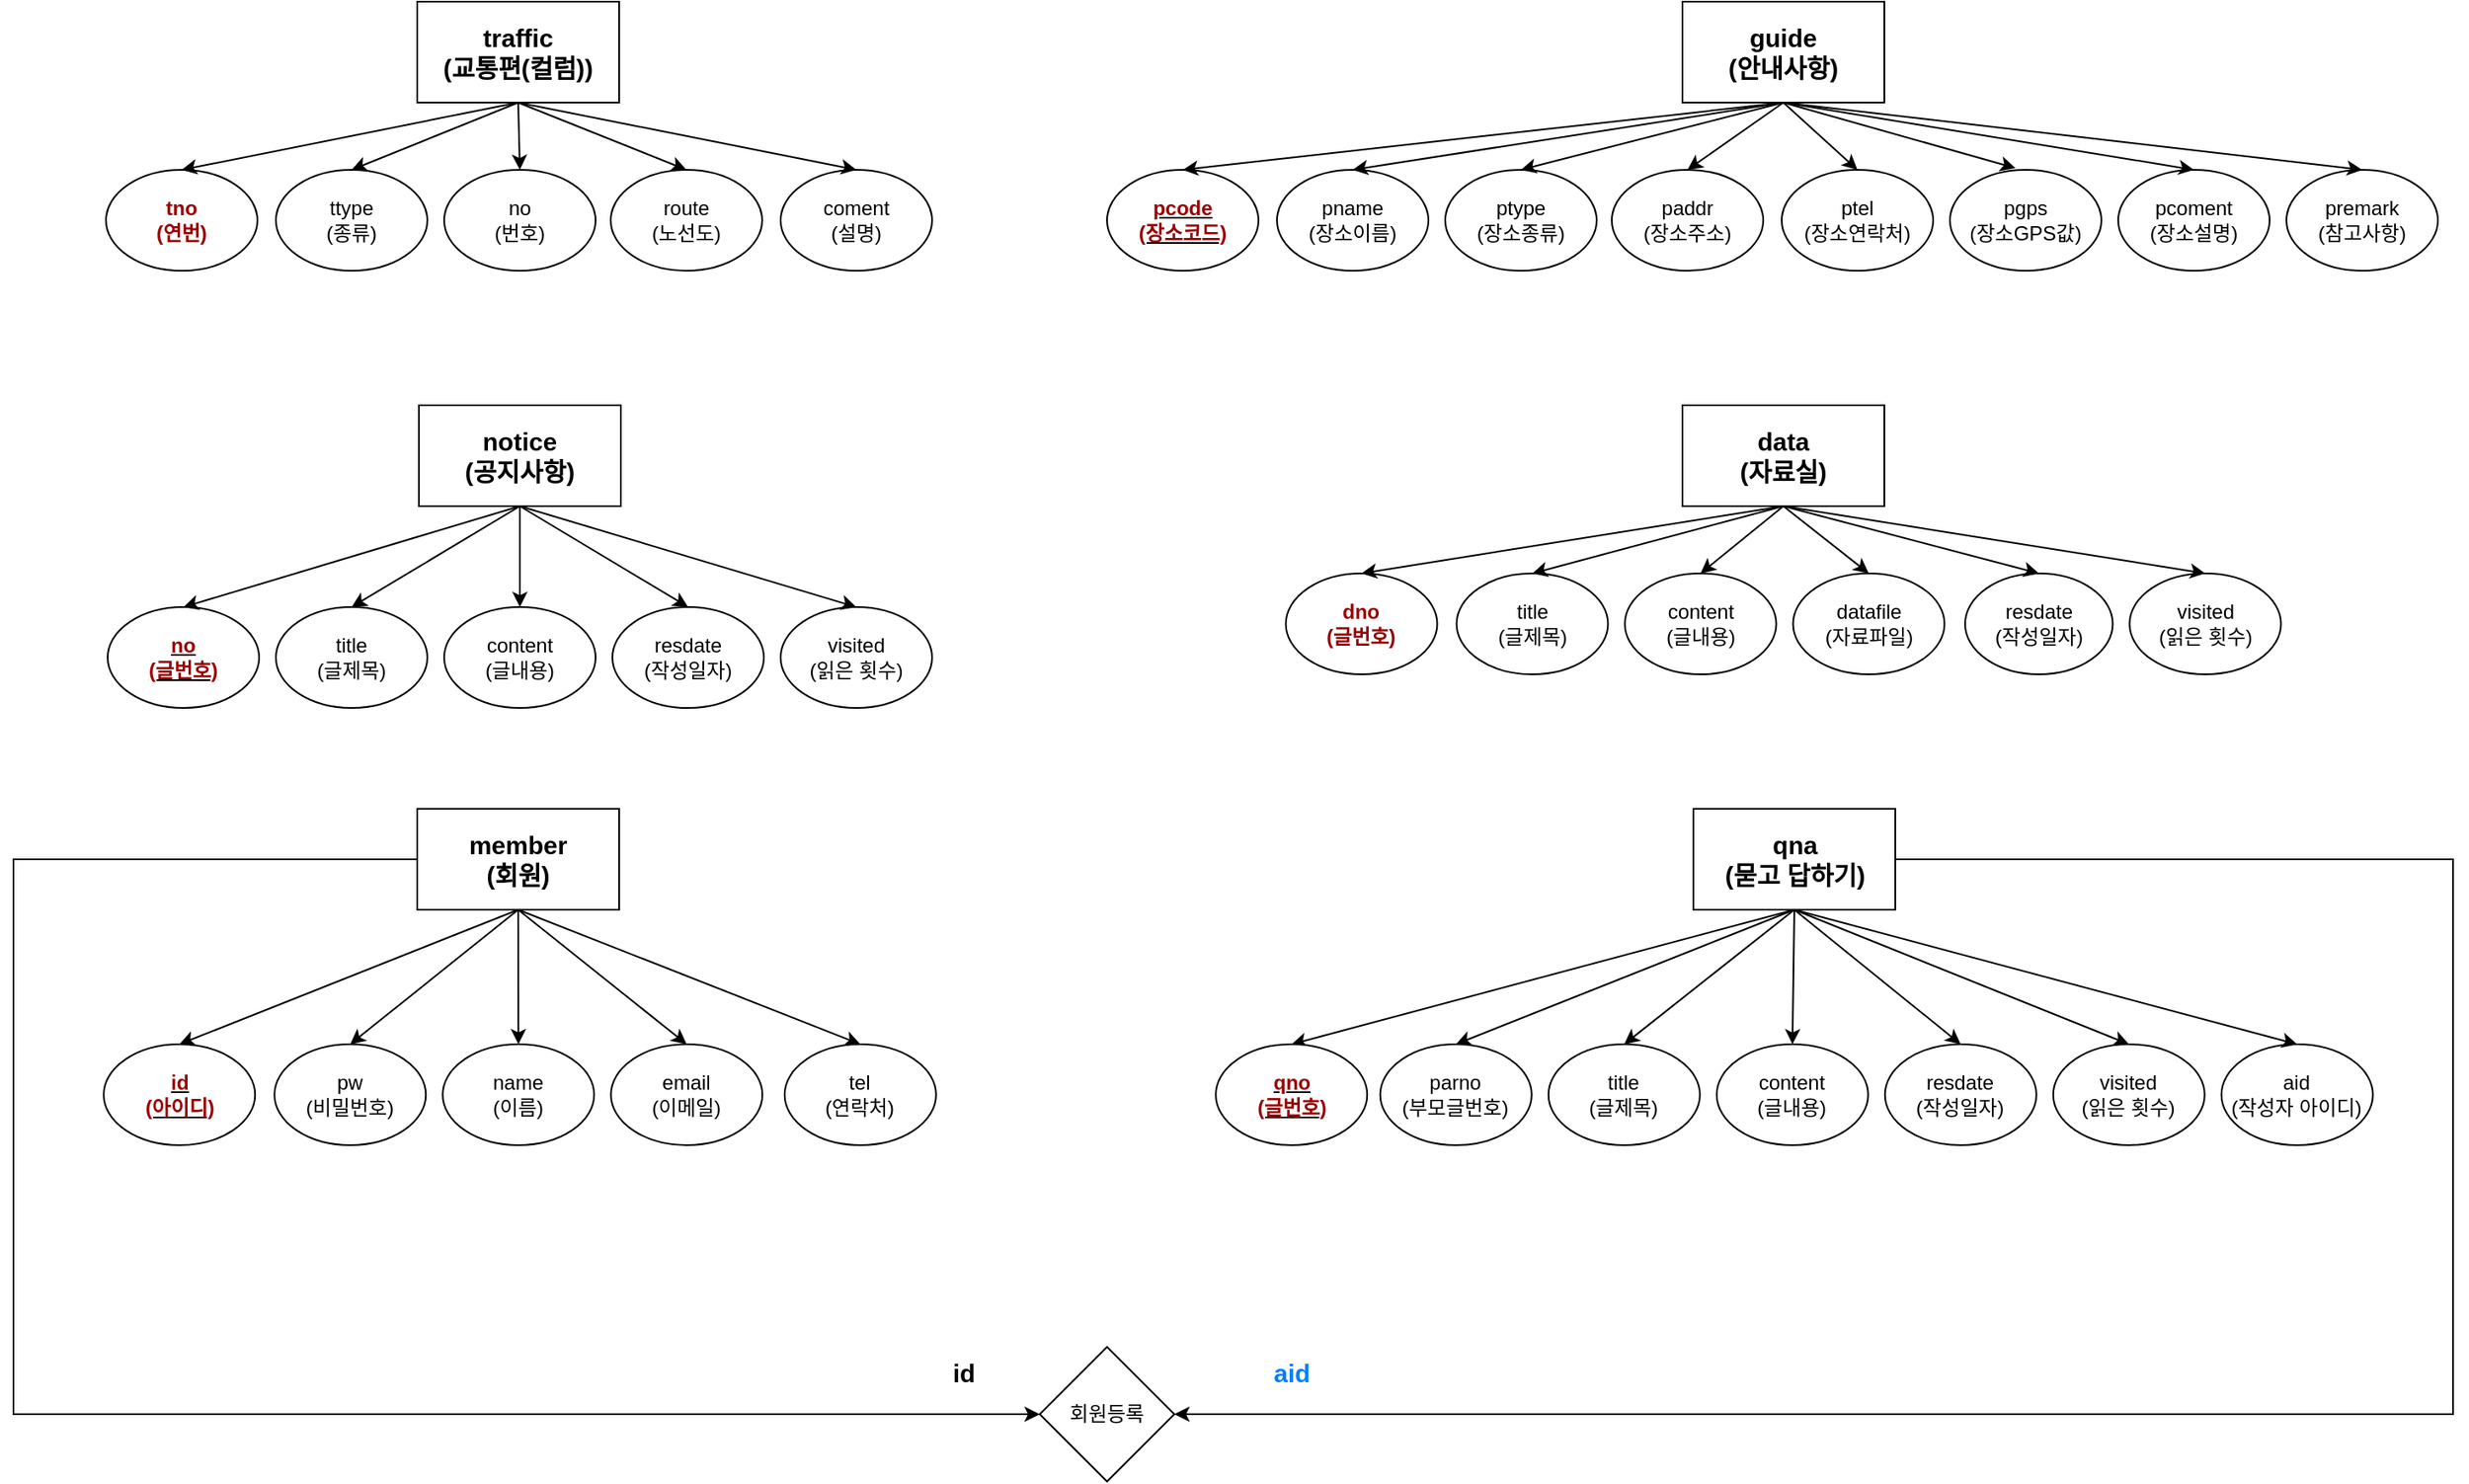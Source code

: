 <mxfile version="24.2.1" type="device">
  <diagram name="페이지-1" id="J0A4-Njpj5DX3goVxqyJ">
    <mxGraphModel dx="1969" dy="878" grid="1" gridSize="10" guides="1" tooltips="1" connect="1" arrows="1" fold="1" page="1" pageScale="1" pageWidth="827" pageHeight="1169" math="0" shadow="0">
      <root>
        <mxCell id="0" />
        <mxCell id="1" parent="0" />
        <mxCell id="wkOXgWB1VR7chD2TaQbj-1" value="&lt;b&gt;&lt;font style=&quot;font-size: 15px;&quot;&gt;traffic&lt;/font&gt;&lt;/b&gt;&lt;div&gt;&lt;b&gt;&lt;font style=&quot;font-size: 15px;&quot;&gt;(교통편(컬럼))&lt;/font&gt;&lt;/b&gt;&lt;/div&gt;" style="rounded=0;whiteSpace=wrap;html=1;" parent="1" vertex="1">
          <mxGeometry x="360" y="40" width="120" height="60" as="geometry" />
        </mxCell>
        <mxCell id="wkOXgWB1VR7chD2TaQbj-2" value="ttype&lt;div&gt;(종류)&lt;/div&gt;" style="ellipse;whiteSpace=wrap;html=1;" parent="1" vertex="1">
          <mxGeometry x="276" y="140" width="90" height="60" as="geometry" />
        </mxCell>
        <mxCell id="wkOXgWB1VR7chD2TaQbj-3" value="no&lt;div&gt;(번호)&lt;/div&gt;" style="ellipse;whiteSpace=wrap;html=1;" parent="1" vertex="1">
          <mxGeometry x="376" y="140" width="90" height="60" as="geometry" />
        </mxCell>
        <mxCell id="wkOXgWB1VR7chD2TaQbj-4" value="route&lt;div&gt;(노선도)&lt;/div&gt;" style="ellipse;whiteSpace=wrap;html=1;" parent="1" vertex="1">
          <mxGeometry x="475" y="140" width="90" height="60" as="geometry" />
        </mxCell>
        <mxCell id="wkOXgWB1VR7chD2TaQbj-5" value="coment&lt;div&gt;(설명)&lt;/div&gt;" style="ellipse;whiteSpace=wrap;html=1;" parent="1" vertex="1">
          <mxGeometry x="576" y="140" width="90" height="60" as="geometry" />
        </mxCell>
        <mxCell id="wkOXgWB1VR7chD2TaQbj-6" value="" style="endArrow=classic;html=1;rounded=0;exitX=0.5;exitY=1;exitDx=0;exitDy=0;entryX=0.5;entryY=0;entryDx=0;entryDy=0;" parent="1" source="wkOXgWB1VR7chD2TaQbj-1" target="wkOXgWB1VR7chD2TaQbj-2" edge="1">
          <mxGeometry width="50" height="50" relative="1" as="geometry">
            <mxPoint x="244" y="120" as="sourcePoint" />
            <mxPoint x="294" y="70" as="targetPoint" />
          </mxGeometry>
        </mxCell>
        <mxCell id="wkOXgWB1VR7chD2TaQbj-7" value="" style="endArrow=classic;html=1;rounded=0;exitX=0.5;exitY=1;exitDx=0;exitDy=0;entryX=0.5;entryY=0;entryDx=0;entryDy=0;" parent="1" source="wkOXgWB1VR7chD2TaQbj-1" target="wkOXgWB1VR7chD2TaQbj-3" edge="1">
          <mxGeometry width="50" height="50" relative="1" as="geometry">
            <mxPoint x="609" y="80" as="sourcePoint" />
            <mxPoint x="424" y="150" as="targetPoint" />
          </mxGeometry>
        </mxCell>
        <mxCell id="wkOXgWB1VR7chD2TaQbj-8" value="" style="endArrow=classic;html=1;rounded=0;exitX=0.5;exitY=1;exitDx=0;exitDy=0;entryX=0.5;entryY=0;entryDx=0;entryDy=0;" parent="1" source="wkOXgWB1VR7chD2TaQbj-1" target="wkOXgWB1VR7chD2TaQbj-4" edge="1">
          <mxGeometry width="50" height="50" relative="1" as="geometry">
            <mxPoint x="679" y="70" as="sourcePoint" />
            <mxPoint x="494" y="140" as="targetPoint" />
          </mxGeometry>
        </mxCell>
        <mxCell id="wkOXgWB1VR7chD2TaQbj-9" value="" style="endArrow=classic;html=1;rounded=0;exitX=0.5;exitY=1;exitDx=0;exitDy=0;entryX=0.5;entryY=0;entryDx=0;entryDy=0;" parent="1" source="wkOXgWB1VR7chD2TaQbj-1" target="wkOXgWB1VR7chD2TaQbj-5" edge="1">
          <mxGeometry width="50" height="50" relative="1" as="geometry">
            <mxPoint x="729" y="70" as="sourcePoint" />
            <mxPoint x="544" y="140" as="targetPoint" />
          </mxGeometry>
        </mxCell>
        <mxCell id="wkOXgWB1VR7chD2TaQbj-10" value="&lt;span style=&quot;font-size: 15px;&quot;&gt;&lt;b&gt;guide&lt;/b&gt;&lt;/span&gt;&lt;div&gt;&lt;span style=&quot;font-size: 15px;&quot;&gt;&lt;b&gt;(안내사항)&lt;/b&gt;&lt;/span&gt;&lt;/div&gt;" style="rounded=0;whiteSpace=wrap;html=1;" parent="1" vertex="1">
          <mxGeometry x="1112" y="40" width="120" height="60" as="geometry" />
        </mxCell>
        <mxCell id="wkOXgWB1VR7chD2TaQbj-11" value="&lt;b&gt;&lt;u&gt;&lt;font color=&quot;#990000&quot;&gt;no&lt;/font&gt;&lt;/u&gt;&lt;/b&gt;&lt;div&gt;&lt;b&gt;&lt;u&gt;&lt;font color=&quot;#990000&quot;&gt;(글번호)&lt;/font&gt;&lt;/u&gt;&lt;/b&gt;&lt;/div&gt;" style="ellipse;whiteSpace=wrap;html=1;" parent="1" vertex="1">
          <mxGeometry x="176" y="400" width="90" height="60" as="geometry" />
        </mxCell>
        <mxCell id="wkOXgWB1VR7chD2TaQbj-12" value="pname&lt;div&gt;(장소이름)&lt;/div&gt;" style="ellipse;whiteSpace=wrap;html=1;" parent="1" vertex="1">
          <mxGeometry x="871" y="140" width="90" height="60" as="geometry" />
        </mxCell>
        <mxCell id="wkOXgWB1VR7chD2TaQbj-13" value="ptype&lt;div&gt;(장소종류)&lt;/div&gt;" style="ellipse;whiteSpace=wrap;html=1;" parent="1" vertex="1">
          <mxGeometry x="971" y="140" width="90" height="60" as="geometry" />
        </mxCell>
        <mxCell id="wkOXgWB1VR7chD2TaQbj-14" value="paddr&lt;div&gt;(장소주소)&lt;/div&gt;" style="ellipse;whiteSpace=wrap;html=1;" parent="1" vertex="1">
          <mxGeometry x="1070" y="140" width="90" height="60" as="geometry" />
        </mxCell>
        <mxCell id="wkOXgWB1VR7chD2TaQbj-15" value="ptel&lt;div&gt;(장소연락처)&lt;/div&gt;" style="ellipse;whiteSpace=wrap;html=1;" parent="1" vertex="1">
          <mxGeometry x="1171" y="140" width="90" height="60" as="geometry" />
        </mxCell>
        <mxCell id="wkOXgWB1VR7chD2TaQbj-16" value="pgps&lt;div&gt;(장소GPS값)&lt;/div&gt;" style="ellipse;whiteSpace=wrap;html=1;" parent="1" vertex="1">
          <mxGeometry x="1271" y="140" width="90" height="60" as="geometry" />
        </mxCell>
        <mxCell id="wkOXgWB1VR7chD2TaQbj-17" value="pcoment&lt;div&gt;(장소설명)&lt;/div&gt;" style="ellipse;whiteSpace=wrap;html=1;" parent="1" vertex="1">
          <mxGeometry x="1371" y="140" width="90" height="60" as="geometry" />
        </mxCell>
        <mxCell id="wkOXgWB1VR7chD2TaQbj-18" value="premark&lt;div&gt;(참고사항)&lt;/div&gt;" style="ellipse;whiteSpace=wrap;html=1;" parent="1" vertex="1">
          <mxGeometry x="1471" y="140" width="90" height="60" as="geometry" />
        </mxCell>
        <mxCell id="wkOXgWB1VR7chD2TaQbj-20" value="" style="endArrow=classic;html=1;rounded=0;exitX=0.5;exitY=1;exitDx=0;exitDy=0;entryX=0.5;entryY=0;entryDx=0;entryDy=0;" parent="1" source="wkOXgWB1VR7chD2TaQbj-10" target="wkOXgWB1VR7chD2TaQbj-12" edge="1">
          <mxGeometry width="50" height="50" relative="1" as="geometry">
            <mxPoint x="822" y="280" as="sourcePoint" />
            <mxPoint x="872" y="230" as="targetPoint" />
          </mxGeometry>
        </mxCell>
        <mxCell id="wkOXgWB1VR7chD2TaQbj-21" value="" style="endArrow=classic;html=1;rounded=0;exitX=0.5;exitY=1;exitDx=0;exitDy=0;entryX=0.5;entryY=0;entryDx=0;entryDy=0;" parent="1" source="wkOXgWB1VR7chD2TaQbj-10" target="wkOXgWB1VR7chD2TaQbj-13" edge="1">
          <mxGeometry width="50" height="50" relative="1" as="geometry">
            <mxPoint x="1002" y="290" as="sourcePoint" />
            <mxPoint x="1052" y="240" as="targetPoint" />
          </mxGeometry>
        </mxCell>
        <mxCell id="wkOXgWB1VR7chD2TaQbj-22" value="" style="endArrow=classic;html=1;rounded=0;exitX=0.5;exitY=1;exitDx=0;exitDy=0;entryX=0.5;entryY=0;entryDx=0;entryDy=0;" parent="1" source="wkOXgWB1VR7chD2TaQbj-10" target="wkOXgWB1VR7chD2TaQbj-14" edge="1">
          <mxGeometry width="50" height="50" relative="1" as="geometry">
            <mxPoint x="992" y="300" as="sourcePoint" />
            <mxPoint x="1042" y="250" as="targetPoint" />
          </mxGeometry>
        </mxCell>
        <mxCell id="wkOXgWB1VR7chD2TaQbj-23" value="" style="endArrow=classic;html=1;rounded=0;exitX=0.5;exitY=1;exitDx=0;exitDy=0;entryX=0.5;entryY=0;entryDx=0;entryDy=0;" parent="1" source="wkOXgWB1VR7chD2TaQbj-10" target="wkOXgWB1VR7chD2TaQbj-15" edge="1">
          <mxGeometry width="50" height="50" relative="1" as="geometry">
            <mxPoint x="1142" y="330" as="sourcePoint" />
            <mxPoint x="1192" y="280" as="targetPoint" />
          </mxGeometry>
        </mxCell>
        <mxCell id="wkOXgWB1VR7chD2TaQbj-24" value="" style="endArrow=classic;html=1;rounded=0;exitX=0.5;exitY=1;exitDx=0;exitDy=0;entryX=0.433;entryY=-0.017;entryDx=0;entryDy=0;entryPerimeter=0;" parent="1" source="wkOXgWB1VR7chD2TaQbj-10" target="wkOXgWB1VR7chD2TaQbj-16" edge="1">
          <mxGeometry width="50" height="50" relative="1" as="geometry">
            <mxPoint x="1112" y="300" as="sourcePoint" />
            <mxPoint x="1162" y="250" as="targetPoint" />
          </mxGeometry>
        </mxCell>
        <mxCell id="wkOXgWB1VR7chD2TaQbj-25" value="" style="endArrow=classic;html=1;rounded=0;exitX=0.5;exitY=1;exitDx=0;exitDy=0;entryX=0.5;entryY=0;entryDx=0;entryDy=0;" parent="1" source="wkOXgWB1VR7chD2TaQbj-10" target="wkOXgWB1VR7chD2TaQbj-17" edge="1">
          <mxGeometry width="50" height="50" relative="1" as="geometry">
            <mxPoint x="1182" y="290" as="sourcePoint" />
            <mxPoint x="1232" y="240" as="targetPoint" />
          </mxGeometry>
        </mxCell>
        <mxCell id="wkOXgWB1VR7chD2TaQbj-26" value="" style="endArrow=classic;html=1;rounded=0;exitX=0.5;exitY=1;exitDx=0;exitDy=0;entryX=0.5;entryY=0;entryDx=0;entryDy=0;" parent="1" source="wkOXgWB1VR7chD2TaQbj-10" target="wkOXgWB1VR7chD2TaQbj-18" edge="1">
          <mxGeometry width="50" height="50" relative="1" as="geometry">
            <mxPoint x="1122" y="330" as="sourcePoint" />
            <mxPoint x="1172" y="280" as="targetPoint" />
          </mxGeometry>
        </mxCell>
        <mxCell id="wkOXgWB1VR7chD2TaQbj-27" value="&lt;span style=&quot;font-size: 15px;&quot;&gt;&lt;b&gt;notice&lt;/b&gt;&lt;/span&gt;&lt;div&gt;&lt;span style=&quot;font-size: 15px;&quot;&gt;&lt;b&gt;(공지사항)&lt;/b&gt;&lt;/span&gt;&lt;/div&gt;" style="rounded=0;whiteSpace=wrap;html=1;" parent="1" vertex="1">
          <mxGeometry x="361" y="280" width="120" height="60" as="geometry" />
        </mxCell>
        <mxCell id="wkOXgWB1VR7chD2TaQbj-30" value="title&lt;div&gt;(글제목)&lt;/div&gt;" style="ellipse;whiteSpace=wrap;html=1;" parent="1" vertex="1">
          <mxGeometry x="276" y="400" width="90" height="60" as="geometry" />
        </mxCell>
        <mxCell id="wkOXgWB1VR7chD2TaQbj-31" value="&lt;div&gt;content&lt;/div&gt;&lt;div&gt;(글내용)&lt;/div&gt;" style="ellipse;whiteSpace=wrap;html=1;" parent="1" vertex="1">
          <mxGeometry x="376" y="400" width="90" height="60" as="geometry" />
        </mxCell>
        <mxCell id="wkOXgWB1VR7chD2TaQbj-32" value="resdate&lt;div&gt;(작성일자)&lt;/div&gt;" style="ellipse;whiteSpace=wrap;html=1;" parent="1" vertex="1">
          <mxGeometry x="476" y="400" width="90" height="60" as="geometry" />
        </mxCell>
        <mxCell id="wkOXgWB1VR7chD2TaQbj-33" value="visited&lt;div&gt;(읽은 횟수)&lt;/div&gt;" style="ellipse;whiteSpace=wrap;html=1;" parent="1" vertex="1">
          <mxGeometry x="576" y="400" width="90" height="60" as="geometry" />
        </mxCell>
        <mxCell id="FDxoLe6O9AtDXGX3MepI-33" style="edgeStyle=orthogonalEdgeStyle;rounded=0;orthogonalLoop=1;jettySize=auto;html=1;exitX=1;exitY=0.5;exitDx=0;exitDy=0;entryX=1;entryY=0.5;entryDx=0;entryDy=0;" edge="1" parent="1" source="wkOXgWB1VR7chD2TaQbj-34" target="FDxoLe6O9AtDXGX3MepI-36">
          <mxGeometry relative="1" as="geometry">
            <mxPoint x="834.62" y="880" as="targetPoint" />
            <Array as="points">
              <mxPoint x="1570" y="550" />
              <mxPoint x="1570" y="880" />
            </Array>
          </mxGeometry>
        </mxCell>
        <mxCell id="wkOXgWB1VR7chD2TaQbj-34" value="&lt;span style=&quot;font-size: 15px;&quot;&gt;&lt;b&gt;qna&lt;/b&gt;&lt;/span&gt;&lt;div&gt;&lt;span style=&quot;font-size: 15px;&quot;&gt;&lt;b&gt;(묻고 답하기)&lt;/b&gt;&lt;/span&gt;&lt;/div&gt;" style="rounded=0;whiteSpace=wrap;html=1;" parent="1" vertex="1">
          <mxGeometry x="1118.5" y="520" width="120" height="60" as="geometry" />
        </mxCell>
        <mxCell id="wkOXgWB1VR7chD2TaQbj-36" value="title&lt;div&gt;(글제목)&lt;/div&gt;" style="ellipse;whiteSpace=wrap;html=1;" parent="1" vertex="1">
          <mxGeometry x="1032.37" y="660" width="90" height="60" as="geometry" />
        </mxCell>
        <mxCell id="wkOXgWB1VR7chD2TaQbj-37" value="" style="endArrow=classic;html=1;rounded=0;exitX=0.5;exitY=1;exitDx=0;exitDy=0;entryX=0.5;entryY=0;entryDx=0;entryDy=0;" parent="1" source="wkOXgWB1VR7chD2TaQbj-27" target="wkOXgWB1VR7chD2TaQbj-11" edge="1">
          <mxGeometry width="50" height="50" relative="1" as="geometry">
            <mxPoint x="31" y="550" as="sourcePoint" />
            <mxPoint x="81" y="500" as="targetPoint" />
          </mxGeometry>
        </mxCell>
        <mxCell id="wkOXgWB1VR7chD2TaQbj-38" value="" style="endArrow=classic;html=1;rounded=0;exitX=0.5;exitY=1;exitDx=0;exitDy=0;entryX=0.5;entryY=0;entryDx=0;entryDy=0;" parent="1" source="wkOXgWB1VR7chD2TaQbj-27" target="wkOXgWB1VR7chD2TaQbj-30" edge="1">
          <mxGeometry width="50" height="50" relative="1" as="geometry">
            <mxPoint x="151" y="630" as="sourcePoint" />
            <mxPoint x="201" y="580" as="targetPoint" />
          </mxGeometry>
        </mxCell>
        <mxCell id="wkOXgWB1VR7chD2TaQbj-39" value="" style="endArrow=classic;html=1;rounded=0;exitX=0.5;exitY=1;exitDx=0;exitDy=0;entryX=0.5;entryY=0;entryDx=0;entryDy=0;" parent="1" source="wkOXgWB1VR7chD2TaQbj-27" target="wkOXgWB1VR7chD2TaQbj-31" edge="1">
          <mxGeometry width="50" height="50" relative="1" as="geometry">
            <mxPoint x="131" y="620" as="sourcePoint" />
            <mxPoint x="181" y="570" as="targetPoint" />
          </mxGeometry>
        </mxCell>
        <mxCell id="wkOXgWB1VR7chD2TaQbj-40" value="" style="endArrow=classic;html=1;rounded=0;exitX=0.5;exitY=1;exitDx=0;exitDy=0;entryX=0.5;entryY=0;entryDx=0;entryDy=0;" parent="1" source="wkOXgWB1VR7chD2TaQbj-27" target="wkOXgWB1VR7chD2TaQbj-32" edge="1">
          <mxGeometry width="50" height="50" relative="1" as="geometry">
            <mxPoint x="241" y="580" as="sourcePoint" />
            <mxPoint x="291" y="530" as="targetPoint" />
          </mxGeometry>
        </mxCell>
        <mxCell id="wkOXgWB1VR7chD2TaQbj-41" value="" style="endArrow=classic;html=1;rounded=0;exitX=0.5;exitY=1;exitDx=0;exitDy=0;entryX=0.5;entryY=0;entryDx=0;entryDy=0;" parent="1" source="wkOXgWB1VR7chD2TaQbj-27" target="wkOXgWB1VR7chD2TaQbj-33" edge="1">
          <mxGeometry width="50" height="50" relative="1" as="geometry">
            <mxPoint x="141" y="580" as="sourcePoint" />
            <mxPoint x="191" y="530" as="targetPoint" />
          </mxGeometry>
        </mxCell>
        <mxCell id="wkOXgWB1VR7chD2TaQbj-45" value="parno&lt;div&gt;(부모글번호)&lt;/div&gt;" style="ellipse;whiteSpace=wrap;html=1;" parent="1" vertex="1">
          <mxGeometry x="932.37" y="660" width="90" height="60" as="geometry" />
        </mxCell>
        <mxCell id="wkOXgWB1VR7chD2TaQbj-46" value="&lt;div&gt;content&lt;/div&gt;&lt;div&gt;(글내용)&lt;/div&gt;" style="ellipse;whiteSpace=wrap;html=1;" parent="1" vertex="1">
          <mxGeometry x="1132.37" y="660" width="90" height="60" as="geometry" />
        </mxCell>
        <mxCell id="wkOXgWB1VR7chD2TaQbj-47" value="resdate&lt;div&gt;(작성일자)&lt;/div&gt;" style="ellipse;whiteSpace=wrap;html=1;" parent="1" vertex="1">
          <mxGeometry x="1232.37" y="660" width="90" height="60" as="geometry" />
        </mxCell>
        <mxCell id="wkOXgWB1VR7chD2TaQbj-48" value="visited&lt;div&gt;(읽은 횟수)&lt;/div&gt;" style="ellipse;whiteSpace=wrap;html=1;" parent="1" vertex="1">
          <mxGeometry x="1332.37" y="660" width="90" height="60" as="geometry" />
        </mxCell>
        <mxCell id="wkOXgWB1VR7chD2TaQbj-49" value="aid&lt;div&gt;(작성자 아이디)&lt;/div&gt;" style="ellipse;whiteSpace=wrap;html=1;" parent="1" vertex="1">
          <mxGeometry x="1432.37" y="660" width="90" height="60" as="geometry" />
        </mxCell>
        <mxCell id="wkOXgWB1VR7chD2TaQbj-51" value="" style="endArrow=classic;html=1;rounded=0;exitX=0.5;exitY=1;exitDx=0;exitDy=0;entryX=0.5;entryY=0;entryDx=0;entryDy=0;" parent="1" source="wkOXgWB1VR7chD2TaQbj-34" edge="1" target="GffUxIXmwD5VXiTMbOiv-12">
          <mxGeometry width="50" height="50" relative="1" as="geometry">
            <mxPoint x="1148.5" y="630" as="sourcePoint" />
            <mxPoint x="921" y="660" as="targetPoint" />
          </mxGeometry>
        </mxCell>
        <mxCell id="wkOXgWB1VR7chD2TaQbj-52" value="" style="endArrow=classic;html=1;rounded=0;exitX=0.5;exitY=1;exitDx=0;exitDy=0;entryX=0.5;entryY=0;entryDx=0;entryDy=0;" parent="1" source="wkOXgWB1VR7chD2TaQbj-34" target="wkOXgWB1VR7chD2TaQbj-45" edge="1">
          <mxGeometry width="50" height="50" relative="1" as="geometry">
            <mxPoint x="1217.5" y="580" as="sourcePoint" />
            <mxPoint x="966.5" y="660" as="targetPoint" />
          </mxGeometry>
        </mxCell>
        <mxCell id="wkOXgWB1VR7chD2TaQbj-53" value="" style="endArrow=classic;html=1;rounded=0;exitX=0.5;exitY=1;exitDx=0;exitDy=0;entryX=0.5;entryY=0;entryDx=0;entryDy=0;" parent="1" source="wkOXgWB1VR7chD2TaQbj-34" target="wkOXgWB1VR7chD2TaQbj-46" edge="1">
          <mxGeometry width="50" height="50" relative="1" as="geometry">
            <mxPoint x="1248" y="580" as="sourcePoint" />
            <mxPoint x="997" y="660" as="targetPoint" />
          </mxGeometry>
        </mxCell>
        <mxCell id="wkOXgWB1VR7chD2TaQbj-54" value="" style="endArrow=classic;html=1;rounded=0;exitX=0.5;exitY=1;exitDx=0;exitDy=0;entryX=0.5;entryY=0;entryDx=0;entryDy=0;" parent="1" source="wkOXgWB1VR7chD2TaQbj-34" target="wkOXgWB1VR7chD2TaQbj-36" edge="1">
          <mxGeometry width="50" height="50" relative="1" as="geometry">
            <mxPoint x="1274.5" y="580" as="sourcePoint" />
            <mxPoint x="1023.5" y="660" as="targetPoint" />
          </mxGeometry>
        </mxCell>
        <mxCell id="wkOXgWB1VR7chD2TaQbj-55" value="" style="endArrow=classic;html=1;rounded=0;exitX=0.5;exitY=1;exitDx=0;exitDy=0;entryX=0.5;entryY=0;entryDx=0;entryDy=0;" parent="1" source="wkOXgWB1VR7chD2TaQbj-34" target="wkOXgWB1VR7chD2TaQbj-47" edge="1">
          <mxGeometry width="50" height="50" relative="1" as="geometry">
            <mxPoint x="1368.5" y="620" as="sourcePoint" />
            <mxPoint x="1418.5" y="570" as="targetPoint" />
          </mxGeometry>
        </mxCell>
        <mxCell id="wkOXgWB1VR7chD2TaQbj-56" value="" style="endArrow=classic;html=1;rounded=0;exitX=0.5;exitY=1;exitDx=0;exitDy=0;entryX=0.5;entryY=0;entryDx=0;entryDy=0;" parent="1" source="wkOXgWB1VR7chD2TaQbj-34" target="wkOXgWB1VR7chD2TaQbj-48" edge="1">
          <mxGeometry width="50" height="50" relative="1" as="geometry">
            <mxPoint x="1038.5" y="590" as="sourcePoint" />
            <mxPoint x="1088.5" y="540" as="targetPoint" />
          </mxGeometry>
        </mxCell>
        <mxCell id="wkOXgWB1VR7chD2TaQbj-57" value="" style="endArrow=classic;html=1;rounded=0;exitX=0.5;exitY=1;exitDx=0;exitDy=0;entryX=0.5;entryY=0;entryDx=0;entryDy=0;" parent="1" source="wkOXgWB1VR7chD2TaQbj-34" target="wkOXgWB1VR7chD2TaQbj-49" edge="1">
          <mxGeometry width="50" height="50" relative="1" as="geometry">
            <mxPoint x="708.5" y="620" as="sourcePoint" />
            <mxPoint x="758.5" y="570" as="targetPoint" />
          </mxGeometry>
        </mxCell>
        <mxCell id="wkOXgWB1VR7chD2TaQbj-58" value="&lt;span style=&quot;font-size: 15px;&quot;&gt;&lt;b&gt;data&lt;/b&gt;&lt;/span&gt;&lt;div&gt;&lt;span style=&quot;font-size: 15px;&quot;&gt;&lt;b&gt;(자료실)&lt;/b&gt;&lt;/span&gt;&lt;/div&gt;" style="rounded=0;whiteSpace=wrap;html=1;" parent="1" vertex="1">
          <mxGeometry x="1112" y="280" width="120" height="60" as="geometry" />
        </mxCell>
        <mxCell id="wkOXgWB1VR7chD2TaQbj-59" value="&lt;font color=&quot;#990000&quot;&gt;&lt;b&gt;dno&lt;/b&gt;&lt;/font&gt;&lt;div&gt;&lt;font color=&quot;#990000&quot;&gt;&lt;b&gt;(글번호)&lt;/b&gt;&lt;/font&gt;&lt;/div&gt;" style="ellipse;whiteSpace=wrap;html=1;" parent="1" vertex="1">
          <mxGeometry x="876.25" y="380" width="90" height="60" as="geometry" />
        </mxCell>
        <mxCell id="wkOXgWB1VR7chD2TaQbj-60" value="title&lt;div&gt;(글제목)&lt;/div&gt;" style="ellipse;whiteSpace=wrap;html=1;" parent="1" vertex="1">
          <mxGeometry x="977.75" y="380" width="90" height="60" as="geometry" />
        </mxCell>
        <mxCell id="wkOXgWB1VR7chD2TaQbj-61" value="&lt;div&gt;content&lt;/div&gt;&lt;div&gt;(글내용)&lt;/div&gt;" style="ellipse;whiteSpace=wrap;html=1;" parent="1" vertex="1">
          <mxGeometry x="1077.75" y="380" width="90" height="60" as="geometry" />
        </mxCell>
        <mxCell id="wkOXgWB1VR7chD2TaQbj-62" value="resdate&lt;div&gt;(작성일자)&lt;/div&gt;" style="ellipse;whiteSpace=wrap;html=1;" parent="1" vertex="1">
          <mxGeometry x="1280" y="380" width="87.75" height="60" as="geometry" />
        </mxCell>
        <mxCell id="wkOXgWB1VR7chD2TaQbj-63" value="visited&lt;div&gt;(읽은 횟수)&lt;/div&gt;" style="ellipse;whiteSpace=wrap;html=1;" parent="1" vertex="1">
          <mxGeometry x="1377.75" y="380" width="90" height="60" as="geometry" />
        </mxCell>
        <mxCell id="wkOXgWB1VR7chD2TaQbj-64" value="datafile&lt;div&gt;(자료파일)&lt;/div&gt;" style="ellipse;whiteSpace=wrap;html=1;" parent="1" vertex="1">
          <mxGeometry x="1177.75" y="380" width="90" height="60" as="geometry" />
        </mxCell>
        <mxCell id="wkOXgWB1VR7chD2TaQbj-65" value="" style="endArrow=classic;html=1;rounded=0;exitX=0.5;exitY=1;exitDx=0;exitDy=0;entryX=0.5;entryY=0;entryDx=0;entryDy=0;" parent="1" source="wkOXgWB1VR7chD2TaQbj-58" target="wkOXgWB1VR7chD2TaQbj-59" edge="1">
          <mxGeometry width="50" height="50" relative="1" as="geometry">
            <mxPoint x="1272" y="220" as="sourcePoint" />
            <mxPoint x="1322" y="170" as="targetPoint" />
          </mxGeometry>
        </mxCell>
        <mxCell id="wkOXgWB1VR7chD2TaQbj-66" value="" style="endArrow=classic;html=1;rounded=0;exitX=0.5;exitY=1;exitDx=0;exitDy=0;entryX=0.5;entryY=0;entryDx=0;entryDy=0;" parent="1" source="wkOXgWB1VR7chD2TaQbj-58" target="wkOXgWB1VR7chD2TaQbj-60" edge="1">
          <mxGeometry width="50" height="50" relative="1" as="geometry">
            <mxPoint x="942" y="340" as="sourcePoint" />
            <mxPoint x="992" y="290" as="targetPoint" />
          </mxGeometry>
        </mxCell>
        <mxCell id="wkOXgWB1VR7chD2TaQbj-67" value="" style="endArrow=classic;html=1;rounded=0;exitX=0.5;exitY=1;exitDx=0;exitDy=0;entryX=0.5;entryY=0;entryDx=0;entryDy=0;" parent="1" source="wkOXgWB1VR7chD2TaQbj-58" target="wkOXgWB1VR7chD2TaQbj-61" edge="1">
          <mxGeometry width="50" height="50" relative="1" as="geometry">
            <mxPoint x="822" y="270" as="sourcePoint" />
            <mxPoint x="872" y="220" as="targetPoint" />
          </mxGeometry>
        </mxCell>
        <mxCell id="wkOXgWB1VR7chD2TaQbj-68" value="" style="endArrow=classic;html=1;rounded=0;exitX=0.5;exitY=1;exitDx=0;exitDy=0;entryX=0.5;entryY=0;entryDx=0;entryDy=0;" parent="1" source="wkOXgWB1VR7chD2TaQbj-58" target="wkOXgWB1VR7chD2TaQbj-64" edge="1">
          <mxGeometry width="50" height="50" relative="1" as="geometry">
            <mxPoint x="922" y="330" as="sourcePoint" />
            <mxPoint x="972" y="280" as="targetPoint" />
          </mxGeometry>
        </mxCell>
        <mxCell id="wkOXgWB1VR7chD2TaQbj-69" value="" style="endArrow=classic;html=1;rounded=0;exitX=0.5;exitY=1;exitDx=0;exitDy=0;entryX=0.5;entryY=0;entryDx=0;entryDy=0;" parent="1" source="wkOXgWB1VR7chD2TaQbj-58" target="wkOXgWB1VR7chD2TaQbj-62" edge="1">
          <mxGeometry width="50" height="50" relative="1" as="geometry">
            <mxPoint x="1201.63" y="340" as="sourcePoint" />
            <mxPoint x="1252.63" y="380" as="targetPoint" />
          </mxGeometry>
        </mxCell>
        <mxCell id="wkOXgWB1VR7chD2TaQbj-70" value="" style="endArrow=classic;html=1;rounded=0;exitX=0.5;exitY=1;exitDx=0;exitDy=0;entryX=0.5;entryY=0;entryDx=0;entryDy=0;" parent="1" source="wkOXgWB1VR7chD2TaQbj-58" target="wkOXgWB1VR7chD2TaQbj-63" edge="1">
          <mxGeometry width="50" height="50" relative="1" as="geometry">
            <mxPoint x="1210.25" y="330" as="sourcePoint" />
            <mxPoint x="1361.25" y="370" as="targetPoint" />
          </mxGeometry>
        </mxCell>
        <mxCell id="FDxoLe6O9AtDXGX3MepI-32" style="edgeStyle=orthogonalEdgeStyle;rounded=0;orthogonalLoop=1;jettySize=auto;html=1;exitX=0;exitY=0.5;exitDx=0;exitDy=0;entryX=0;entryY=0.5;entryDx=0;entryDy=0;" edge="1" parent="1" source="GffUxIXmwD5VXiTMbOiv-1" target="FDxoLe6O9AtDXGX3MepI-36">
          <mxGeometry relative="1" as="geometry">
            <mxPoint x="714.62" y="880" as="targetPoint" />
            <Array as="points">
              <mxPoint x="120" y="550" />
              <mxPoint x="120" y="880" />
            </Array>
          </mxGeometry>
        </mxCell>
        <mxCell id="GffUxIXmwD5VXiTMbOiv-1" value="&lt;span style=&quot;font-size: 15px;&quot;&gt;&lt;b&gt;member&lt;/b&gt;&lt;/span&gt;&lt;div&gt;&lt;span style=&quot;font-size: 15px;&quot;&gt;&lt;b&gt;(회원)&lt;/b&gt;&lt;/span&gt;&lt;/div&gt;" style="rounded=0;whiteSpace=wrap;html=1;" parent="1" vertex="1">
          <mxGeometry x="360" y="520" width="120" height="60" as="geometry" />
        </mxCell>
        <mxCell id="GffUxIXmwD5VXiTMbOiv-2" value="&lt;b&gt;&lt;u&gt;&lt;font color=&quot;#990000&quot;&gt;id&lt;/font&gt;&lt;/u&gt;&lt;/b&gt;&lt;div&gt;&lt;b&gt;&lt;u&gt;&lt;font color=&quot;#990000&quot;&gt;(아이디)&lt;/font&gt;&lt;/u&gt;&lt;/b&gt;&lt;/div&gt;" style="ellipse;whiteSpace=wrap;html=1;" parent="1" vertex="1">
          <mxGeometry x="173.63" y="660" width="90" height="60" as="geometry" />
        </mxCell>
        <mxCell id="GffUxIXmwD5VXiTMbOiv-3" value="pw&lt;div&gt;(비밀번호)&lt;/div&gt;" style="ellipse;whiteSpace=wrap;html=1;" parent="1" vertex="1">
          <mxGeometry x="275.13" y="660" width="90" height="60" as="geometry" />
        </mxCell>
        <mxCell id="GffUxIXmwD5VXiTMbOiv-4" value="name&lt;div&gt;(이름)&lt;/div&gt;" style="ellipse;whiteSpace=wrap;html=1;" parent="1" vertex="1">
          <mxGeometry x="375.13" y="660" width="90" height="60" as="geometry" />
        </mxCell>
        <mxCell id="GffUxIXmwD5VXiTMbOiv-5" value="email&lt;div&gt;(이메일)&lt;/div&gt;" style="ellipse;whiteSpace=wrap;html=1;" parent="1" vertex="1">
          <mxGeometry x="475.13" y="660" width="90" height="60" as="geometry" />
        </mxCell>
        <mxCell id="GffUxIXmwD5VXiTMbOiv-7" value="" style="endArrow=classic;html=1;rounded=0;entryX=0.5;entryY=0;entryDx=0;entryDy=0;exitX=0.5;exitY=1;exitDx=0;exitDy=0;" parent="1" source="GffUxIXmwD5VXiTMbOiv-1" target="GffUxIXmwD5VXiTMbOiv-2" edge="1">
          <mxGeometry width="50" height="50" relative="1" as="geometry">
            <mxPoint x="420" y="610" as="sourcePoint" />
            <mxPoint x="174.75" y="620" as="targetPoint" />
          </mxGeometry>
        </mxCell>
        <mxCell id="GffUxIXmwD5VXiTMbOiv-8" value="" style="endArrow=classic;html=1;rounded=0;entryX=0.5;entryY=0;entryDx=0;entryDy=0;exitX=0.5;exitY=1;exitDx=0;exitDy=0;" parent="1" source="GffUxIXmwD5VXiTMbOiv-1" target="GffUxIXmwD5VXiTMbOiv-3" edge="1">
          <mxGeometry width="50" height="50" relative="1" as="geometry">
            <mxPoint x="489.38" y="580" as="sourcePoint" />
            <mxPoint x="238.38" y="640" as="targetPoint" />
          </mxGeometry>
        </mxCell>
        <mxCell id="GffUxIXmwD5VXiTMbOiv-9" value="" style="endArrow=classic;html=1;rounded=0;entryX=0.5;entryY=0;entryDx=0;entryDy=0;exitX=0.5;exitY=1;exitDx=0;exitDy=0;" parent="1" source="GffUxIXmwD5VXiTMbOiv-1" target="GffUxIXmwD5VXiTMbOiv-5" edge="1">
          <mxGeometry width="50" height="50" relative="1" as="geometry">
            <mxPoint x="520" y="580" as="sourcePoint" />
            <mxPoint x="269" y="640" as="targetPoint" />
          </mxGeometry>
        </mxCell>
        <mxCell id="GffUxIXmwD5VXiTMbOiv-10" value="" style="endArrow=classic;html=1;rounded=0;entryX=0.5;entryY=0;entryDx=0;entryDy=0;exitX=0.5;exitY=1;exitDx=0;exitDy=0;" parent="1" source="GffUxIXmwD5VXiTMbOiv-1" target="GffUxIXmwD5VXiTMbOiv-4" edge="1">
          <mxGeometry width="50" height="50" relative="1" as="geometry">
            <mxPoint x="545.5" y="580" as="sourcePoint" />
            <mxPoint x="294.5" y="640" as="targetPoint" />
          </mxGeometry>
        </mxCell>
        <mxCell id="GffUxIXmwD5VXiTMbOiv-11" value="&lt;b&gt;&lt;u&gt;&lt;font color=&quot;#990000&quot;&gt;pcode&lt;/font&gt;&lt;/u&gt;&lt;/b&gt;&lt;div&gt;&lt;b&gt;&lt;u&gt;&lt;font color=&quot;#990000&quot;&gt;(장소코드)&lt;/font&gt;&lt;/u&gt;&lt;/b&gt;&lt;/div&gt;" style="ellipse;whiteSpace=wrap;html=1;" parent="1" vertex="1">
          <mxGeometry x="770" y="140" width="90" height="60" as="geometry" />
        </mxCell>
        <mxCell id="GffUxIXmwD5VXiTMbOiv-12" value="&lt;b&gt;&lt;u&gt;&lt;font color=&quot;#990000&quot;&gt;qno&lt;/font&gt;&lt;/u&gt;&lt;/b&gt;&lt;div&gt;&lt;b&gt;&lt;u&gt;&lt;font color=&quot;#990000&quot;&gt;(글번호)&lt;/font&gt;&lt;/u&gt;&lt;/b&gt;&lt;/div&gt;" style="ellipse;whiteSpace=wrap;html=1;" parent="1" vertex="1">
          <mxGeometry x="834.62" y="660" width="90" height="60" as="geometry" />
        </mxCell>
        <mxCell id="GffUxIXmwD5VXiTMbOiv-13" value="tel&lt;div&gt;(연락처)&lt;/div&gt;" style="ellipse;whiteSpace=wrap;html=1;" parent="1" vertex="1">
          <mxGeometry x="578.38" y="660" width="90" height="60" as="geometry" />
        </mxCell>
        <mxCell id="GffUxIXmwD5VXiTMbOiv-14" value="" style="endArrow=classic;html=1;rounded=0;entryX=0.5;entryY=0;entryDx=0;entryDy=0;exitX=0.5;exitY=1;exitDx=0;exitDy=0;" parent="1" source="GffUxIXmwD5VXiTMbOiv-1" target="GffUxIXmwD5VXiTMbOiv-13" edge="1">
          <mxGeometry width="50" height="50" relative="1" as="geometry">
            <mxPoint x="424.25" y="570" as="sourcePoint" />
            <mxPoint x="475.25" y="630" as="targetPoint" />
          </mxGeometry>
        </mxCell>
        <mxCell id="FDxoLe6O9AtDXGX3MepI-28" value="&lt;font color=&quot;#990000&quot;&gt;&lt;b&gt;tno&lt;/b&gt;&lt;/font&gt;&lt;div&gt;&lt;font color=&quot;#990000&quot;&gt;&lt;b&gt;(연번)&lt;/b&gt;&lt;/font&gt;&lt;/div&gt;" style="ellipse;whiteSpace=wrap;html=1;" vertex="1" parent="1">
          <mxGeometry x="175" y="140" width="90" height="60" as="geometry" />
        </mxCell>
        <mxCell id="FDxoLe6O9AtDXGX3MepI-29" value="" style="endArrow=classic;html=1;rounded=0;exitX=0.5;exitY=1;exitDx=0;exitDy=0;entryX=0.5;entryY=0;entryDx=0;entryDy=0;" edge="1" parent="1" source="wkOXgWB1VR7chD2TaQbj-1" target="FDxoLe6O9AtDXGX3MepI-28">
          <mxGeometry width="50" height="50" relative="1" as="geometry">
            <mxPoint x="327.5" y="90" as="sourcePoint" />
            <mxPoint x="143" y="120" as="targetPoint" />
          </mxGeometry>
        </mxCell>
        <mxCell id="FDxoLe6O9AtDXGX3MepI-30" value="" style="endArrow=classic;html=1;rounded=0;exitX=0.5;exitY=1;exitDx=0;exitDy=0;entryX=0.5;entryY=0;entryDx=0;entryDy=0;" edge="1" parent="1" source="wkOXgWB1VR7chD2TaQbj-10" target="GffUxIXmwD5VXiTMbOiv-11">
          <mxGeometry width="50" height="50" relative="1" as="geometry">
            <mxPoint x="1088" y="100" as="sourcePoint" />
            <mxPoint x="832" y="140" as="targetPoint" />
          </mxGeometry>
        </mxCell>
        <mxCell id="FDxoLe6O9AtDXGX3MepI-34" value="&lt;b&gt;&lt;font style=&quot;font-size: 15px;&quot;&gt;id&lt;/font&gt;&lt;/b&gt;" style="text;html=1;align=center;verticalAlign=middle;whiteSpace=wrap;rounded=0;" vertex="1" parent="1">
          <mxGeometry x="654.62" y="840" width="60" height="30" as="geometry" />
        </mxCell>
        <mxCell id="FDxoLe6O9AtDXGX3MepI-35" value="&lt;b&gt;&lt;font style=&quot;font-size: 15px;&quot; color=&quot;#007fff&quot;&gt;aid&lt;/font&gt;&lt;/b&gt;" style="text;html=1;align=center;verticalAlign=middle;whiteSpace=wrap;rounded=0;" vertex="1" parent="1">
          <mxGeometry x="849.62" y="840" width="60" height="30" as="geometry" />
        </mxCell>
        <mxCell id="FDxoLe6O9AtDXGX3MepI-36" value="회원등록" style="rhombus;whiteSpace=wrap;html=1;" vertex="1" parent="1">
          <mxGeometry x="730" y="840" width="80" height="80" as="geometry" />
        </mxCell>
      </root>
    </mxGraphModel>
  </diagram>
</mxfile>
